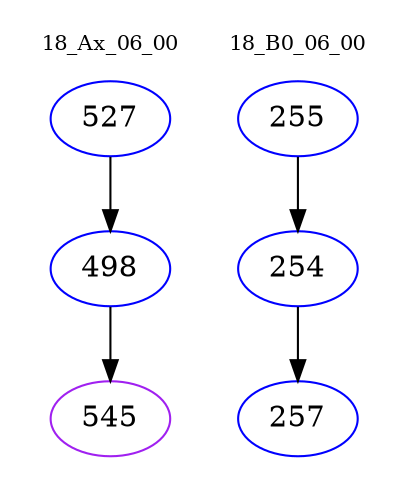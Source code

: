 digraph{
subgraph cluster_0 {
color = white
label = "18_Ax_06_00";
fontsize=10;
T0_527 [label="527", color="blue"]
T0_527 -> T0_498 [color="black"]
T0_498 [label="498", color="blue"]
T0_498 -> T0_545 [color="black"]
T0_545 [label="545", color="purple"]
}
subgraph cluster_1 {
color = white
label = "18_B0_06_00";
fontsize=10;
T1_255 [label="255", color="blue"]
T1_255 -> T1_254 [color="black"]
T1_254 [label="254", color="blue"]
T1_254 -> T1_257 [color="black"]
T1_257 [label="257", color="blue"]
}
}
